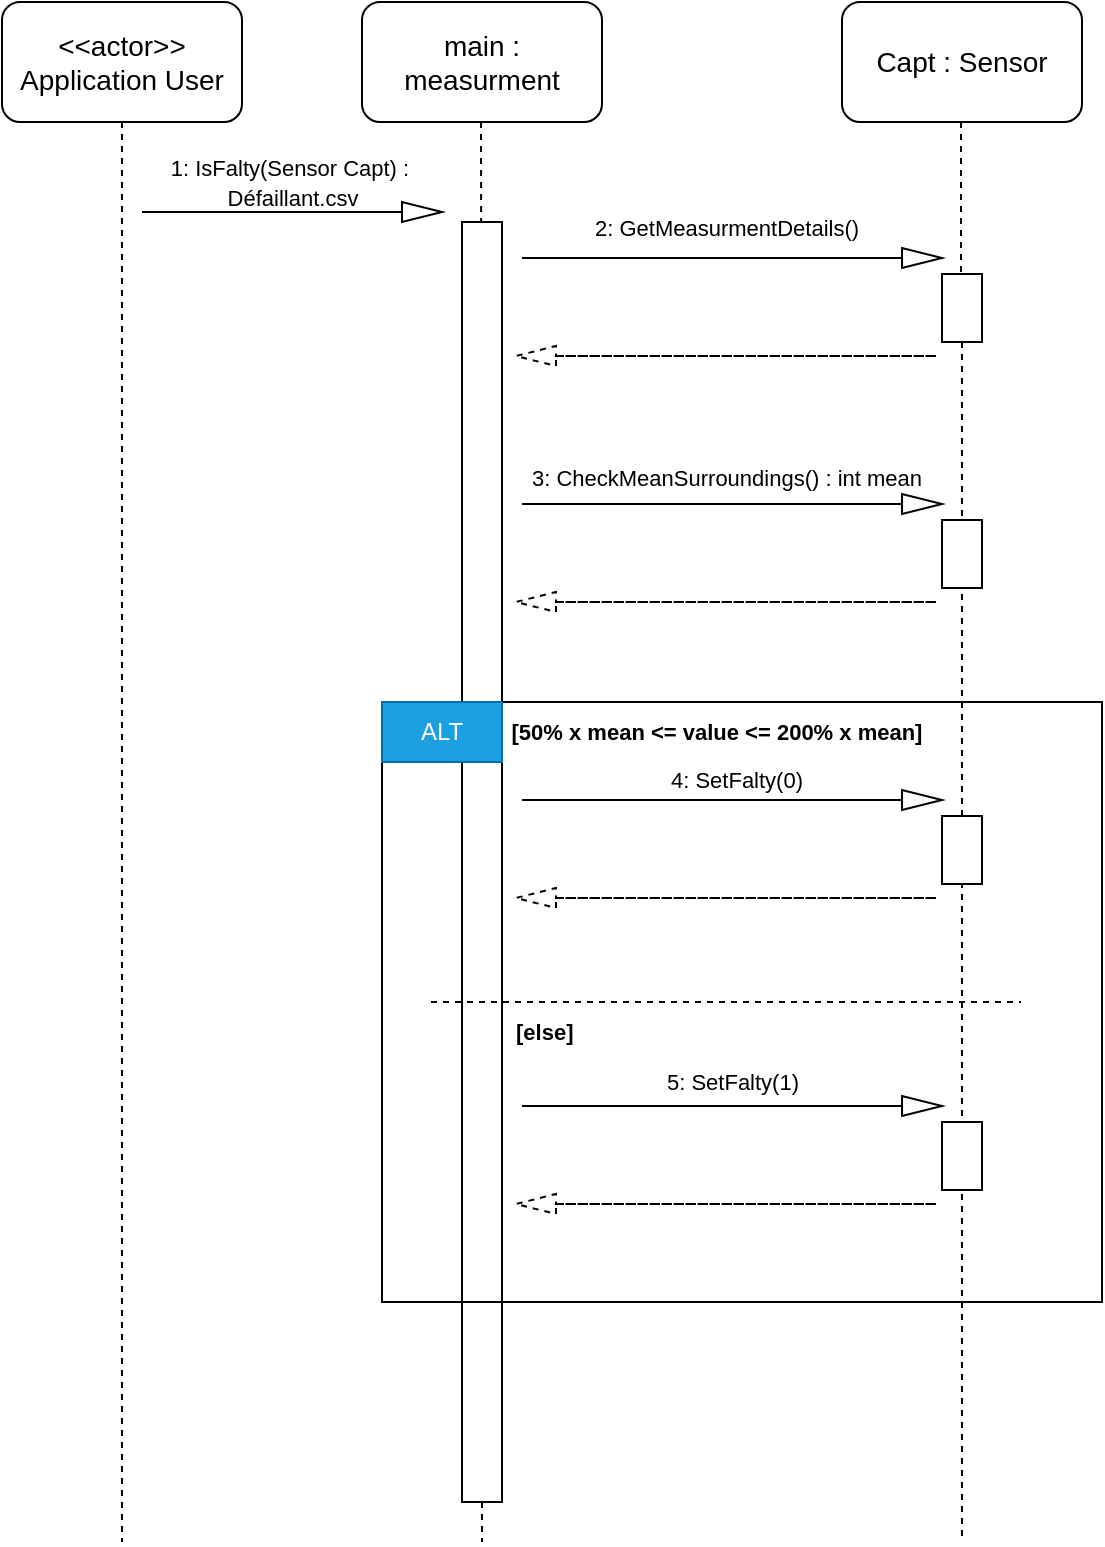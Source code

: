 <mxfile version="24.2.2" type="google">
  <diagram name="Page-1" id="XK4ELoHbOgxx7zM0pfdy">
    <mxGraphModel grid="1" page="1" gridSize="10" guides="1" tooltips="1" connect="1" arrows="1" fold="1" pageScale="1" pageWidth="850" pageHeight="1100" math="0" shadow="0">
      <root>
        <mxCell id="0" />
        <mxCell id="1" parent="0" />
        <mxCell id="rxQ4incgbpFasVCzaEwY-6" style="edgeStyle=orthogonalEdgeStyle;rounded=0;orthogonalLoop=1;jettySize=auto;html=1;endArrow=none;endFill=0;dashed=1;" edge="1" parent="1" source="rxQ4incgbpFasVCzaEwY-2">
          <mxGeometry relative="1" as="geometry">
            <mxPoint x="160" y="850" as="targetPoint" />
          </mxGeometry>
        </mxCell>
        <mxCell id="rxQ4incgbpFasVCzaEwY-2" value="&lt;font style=&quot;font-size: 14px;&quot;&gt;&amp;lt;&amp;lt;actor&amp;gt;&amp;gt;&lt;/font&gt;&lt;div&gt;&lt;font style=&quot;font-size: 14px;&quot;&gt;Application User&lt;/font&gt;&lt;/div&gt;" style="rounded=1;whiteSpace=wrap;html=1;strokeWidth=1;fillStyle=auto;" vertex="1" parent="1">
          <mxGeometry x="100" y="80" width="120" height="60" as="geometry" />
        </mxCell>
        <mxCell id="rxQ4incgbpFasVCzaEwY-3" value="&lt;span style=&quot;font-size: 14px;&quot;&gt;main : measurment&lt;/span&gt;" style="rounded=1;whiteSpace=wrap;html=1;strokeWidth=1;fillStyle=auto;" vertex="1" parent="1">
          <mxGeometry x="280" y="80" width="120" height="60" as="geometry" />
        </mxCell>
        <mxCell id="rxQ4incgbpFasVCzaEwY-4" value="&lt;span style=&quot;font-size: 14px;&quot;&gt;Capt : Sensor&lt;/span&gt;" style="rounded=1;whiteSpace=wrap;html=1;strokeWidth=1;fillStyle=auto;" vertex="1" parent="1">
          <mxGeometry x="520" y="80" width="120" height="60" as="geometry" />
        </mxCell>
        <mxCell id="rxQ4incgbpFasVCzaEwY-7" style="edgeStyle=orthogonalEdgeStyle;rounded=0;orthogonalLoop=1;jettySize=auto;html=1;endArrow=none;endFill=0;dashed=1;" edge="1" parent="1">
          <mxGeometry relative="1" as="geometry">
            <mxPoint x="340" y="850" as="targetPoint" />
            <mxPoint x="339.5" y="140" as="sourcePoint" />
          </mxGeometry>
        </mxCell>
        <mxCell id="rxQ4incgbpFasVCzaEwY-8" style="edgeStyle=orthogonalEdgeStyle;rounded=0;orthogonalLoop=1;jettySize=auto;html=1;endArrow=none;endFill=0;dashed=1;" edge="1" parent="1" source="rxQ4incgbpFasVCzaEwY-15">
          <mxGeometry relative="1" as="geometry">
            <mxPoint x="580" y="850" as="targetPoint" />
            <mxPoint x="579.5" y="140" as="sourcePoint" />
          </mxGeometry>
        </mxCell>
        <mxCell id="rxQ4incgbpFasVCzaEwY-9" value="" style="rounded=0;whiteSpace=wrap;html=1;" vertex="1" parent="1">
          <mxGeometry x="330" y="190" width="20" height="640" as="geometry" />
        </mxCell>
        <mxCell id="rxQ4incgbpFasVCzaEwY-13" value="" style="html=1;shadow=0;dashed=0;align=center;verticalAlign=middle;shape=mxgraph.arrows2.arrow;dy=1;dx=20;notch=0;" vertex="1" parent="1">
          <mxGeometry x="170" y="180" width="150" height="10" as="geometry" />
        </mxCell>
        <mxCell id="rxQ4incgbpFasVCzaEwY-14" value="" style="html=1;shadow=0;dashed=0;align=center;verticalAlign=middle;shape=mxgraph.arrows2.arrow;dy=1;dx=20;notch=0;" vertex="1" parent="1">
          <mxGeometry x="360" y="203" width="210" height="10" as="geometry" />
        </mxCell>
        <mxCell id="rxQ4incgbpFasVCzaEwY-16" value="" style="edgeStyle=orthogonalEdgeStyle;rounded=0;orthogonalLoop=1;jettySize=auto;html=1;endArrow=none;endFill=0;dashed=1;" edge="1" parent="1" target="rxQ4incgbpFasVCzaEwY-15">
          <mxGeometry relative="1" as="geometry">
            <mxPoint x="580" y="550" as="targetPoint" />
            <mxPoint x="579.5" y="140" as="sourcePoint" />
          </mxGeometry>
        </mxCell>
        <mxCell id="rxQ4incgbpFasVCzaEwY-15" value="" style="rounded=0;whiteSpace=wrap;html=1;" vertex="1" parent="1">
          <mxGeometry x="570" y="216" width="20" height="34" as="geometry" />
        </mxCell>
        <mxCell id="rxQ4incgbpFasVCzaEwY-17" value="" style="html=1;shadow=0;dashed=1;align=center;verticalAlign=middle;shape=mxgraph.arrows2.arrow;dy=1;dx=20;notch=0;rotation=-180;" vertex="1" parent="1">
          <mxGeometry x="357" y="252" width="210" height="10" as="geometry" />
        </mxCell>
        <mxCell id="rxQ4incgbpFasVCzaEwY-19" value="" style="html=1;shadow=0;dashed=0;align=center;verticalAlign=middle;shape=mxgraph.arrows2.arrow;dy=1;dx=20;notch=0;" vertex="1" parent="1">
          <mxGeometry x="360" y="326" width="210" height="10" as="geometry" />
        </mxCell>
        <mxCell id="rxQ4incgbpFasVCzaEwY-20" value="" style="rounded=0;whiteSpace=wrap;html=1;" vertex="1" parent="1">
          <mxGeometry x="570" y="339" width="20" height="34" as="geometry" />
        </mxCell>
        <mxCell id="rxQ4incgbpFasVCzaEwY-21" value="" style="html=1;shadow=0;dashed=1;align=center;verticalAlign=middle;shape=mxgraph.arrows2.arrow;dy=1;dx=20;notch=0;rotation=-180;" vertex="1" parent="1">
          <mxGeometry x="357" y="375" width="210" height="10" as="geometry" />
        </mxCell>
        <mxCell id="rxQ4incgbpFasVCzaEwY-22" value="" style="html=1;shadow=0;dashed=0;align=center;verticalAlign=middle;shape=mxgraph.arrows2.arrow;dy=1;dx=20;notch=0;" vertex="1" parent="1">
          <mxGeometry x="360" y="474" width="210" height="10" as="geometry" />
        </mxCell>
        <mxCell id="rxQ4incgbpFasVCzaEwY-23" value="" style="rounded=0;whiteSpace=wrap;html=1;" vertex="1" parent="1">
          <mxGeometry x="570" y="487" width="20" height="34" as="geometry" />
        </mxCell>
        <mxCell id="rxQ4incgbpFasVCzaEwY-24" value="" style="html=1;shadow=0;dashed=1;align=center;verticalAlign=middle;shape=mxgraph.arrows2.arrow;dy=1;dx=20;notch=0;rotation=-180;" vertex="1" parent="1">
          <mxGeometry x="357" y="523" width="210" height="10" as="geometry" />
        </mxCell>
        <mxCell id="rxQ4incgbpFasVCzaEwY-26" value="" style="endArrow=none;dashed=1;html=1;rounded=0;" edge="1" parent="1">
          <mxGeometry width="50" height="50" relative="1" as="geometry">
            <mxPoint x="314.5" y="580" as="sourcePoint" />
            <mxPoint x="609.5" y="580" as="targetPoint" />
          </mxGeometry>
        </mxCell>
        <mxCell id="rxQ4incgbpFasVCzaEwY-27" value="" style="html=1;shadow=0;dashed=0;align=center;verticalAlign=middle;shape=mxgraph.arrows2.arrow;dy=1;dx=20;notch=0;" vertex="1" parent="1">
          <mxGeometry x="360" y="627" width="210" height="10" as="geometry" />
        </mxCell>
        <mxCell id="rxQ4incgbpFasVCzaEwY-28" value="" style="rounded=0;whiteSpace=wrap;html=1;" vertex="1" parent="1">
          <mxGeometry x="570" y="640" width="20" height="34" as="geometry" />
        </mxCell>
        <mxCell id="rxQ4incgbpFasVCzaEwY-29" value="" style="html=1;shadow=0;dashed=1;align=center;verticalAlign=middle;shape=mxgraph.arrows2.arrow;dy=1;dx=20;notch=0;rotation=-180;" vertex="1" parent="1">
          <mxGeometry x="357" y="676" width="210" height="10" as="geometry" />
        </mxCell>
        <mxCell id="rxQ4incgbpFasVCzaEwY-33" value="&lt;font style=&quot;font-size: 11px;&quot;&gt;1: IsFalty(Sensor Capt) :&amp;nbsp;&lt;/font&gt;&lt;div&gt;&lt;font style=&quot;font-size: 11px;&quot;&gt;Défaillant.csv&lt;/font&gt;&lt;/div&gt;" style="text;html=1;align=center;verticalAlign=middle;resizable=0;points=[];autosize=1;strokeColor=none;fillColor=none;" vertex="1" parent="1">
          <mxGeometry x="170" y="150" width="150" height="40" as="geometry" />
        </mxCell>
        <mxCell id="rxQ4incgbpFasVCzaEwY-34" value="&lt;font style=&quot;font-size: 11px;&quot;&gt;2: GetMeasurmentDetails()&lt;/font&gt;" style="text;html=1;align=center;verticalAlign=middle;resizable=0;points=[];autosize=1;strokeColor=none;fillColor=none;" vertex="1" parent="1">
          <mxGeometry x="382" y="178" width="160" height="30" as="geometry" />
        </mxCell>
        <mxCell id="rxQ4incgbpFasVCzaEwY-35" value="&lt;font style=&quot;font-size: 11px;&quot;&gt;3: CheckMeanSurroundings() : int mean&lt;/font&gt;" style="text;html=1;align=center;verticalAlign=middle;resizable=0;points=[];autosize=1;strokeColor=none;fillColor=none;" vertex="1" parent="1">
          <mxGeometry x="352" y="303" width="220" height="30" as="geometry" />
        </mxCell>
        <mxCell id="rxQ4incgbpFasVCzaEwY-37" value="" style="rounded=0;whiteSpace=wrap;html=1;fillColor=none;" vertex="1" parent="1">
          <mxGeometry x="290" y="430" width="360" height="300" as="geometry" />
        </mxCell>
        <mxCell id="rxQ4incgbpFasVCzaEwY-38" value="ALT" style="rounded=0;whiteSpace=wrap;html=1;fillColor=#1ba1e2;fontColor=#ffffff;strokeColor=#006EAF;" vertex="1" parent="1">
          <mxGeometry x="290" y="430" width="60" height="30" as="geometry" />
        </mxCell>
        <mxCell id="rxQ4incgbpFasVCzaEwY-39" value="&lt;font style=&quot;font-size: 11px;&quot;&gt;4: SetFalty(0)&lt;/font&gt;&lt;span style=&quot;color: rgba(0, 0, 0, 0); font-family: monospace; font-size: 0px; text-align: start;&quot;&gt;%3CmxGraphModel%3E%3Croot%3E%3CmxCell%20id%3D%220%22%2F%3E%3CmxCell%20id%3D%221%22%20parent%3D%220%22%2F%3E%3CmxCell%20id%3D%222%22%20value%3D%22%26lt%3Bfont%20style%3D%26quot%3Bfont-size%3A%2011px%3B%26quot%3B%26gt%3B4%3A%20SetFalty(0)%3A%20int%20mean%26lt%3B%2Ffont%26gt%3B%22%20style%3D%22text%3Bhtml%3D1%3Balign%3Dcenter%3BverticalAlign%3Dmiddle%3Bresizable%3D0%3Bpoints%3D%5B%5D%3Bautosize%3D1%3BstrokeColor%3Dnone%3BfillColor%3Dnone%3B%22%20vertex%3D%221%22%20parent%3D%221%22%3E%3CmxGeometry%20x%3D%22397%22%20y%3D%22454%22%20width%3D%22140%22%20height%3D%2230%22%20as%3D%22geometry%22%2F%3E%3C%2FmxCell%3E%3C%2Froot%3E%3C%2FmxGraphModel%3E&lt;/span&gt;" style="text;html=1;align=center;verticalAlign=middle;resizable=0;points=[];autosize=1;strokeColor=none;fillColor=none;" vertex="1" parent="1">
          <mxGeometry x="422" y="454" width="90" height="30" as="geometry" />
        </mxCell>
        <mxCell id="rxQ4incgbpFasVCzaEwY-41" value="&lt;font style=&quot;font-size: 11px;&quot;&gt;5: SetFalty(1)&lt;/font&gt;&lt;span style=&quot;color: rgba(0, 0, 0, 0); font-family: monospace; font-size: 0px; text-align: start;&quot;&gt;%3CmxGraphModel%3E%3Croot%3E%3CmxCell%20id%3D%220%22%2F%3E%3CmxCell%20id%3D%221%22%20parent%3D%220%22%2F%3E%3CmxCell%20id%3D%222%22%20value%3D%22%26lt%3Bfont%20style%3D%26quot%3Bfont-size%3A%2011px%3B%26quot%3B%26gt%3B4%3A%20SetFalty(0)%3A%20int%20mean%26lt%3B%2Ffont%26gt%3B%22%20style%3D%22text%3Bhtml%3D1%3Balign%3Dcenter%3BverticalAlign%3Dmiddle%3Bresizable%3D0%3Bpoints%3D%5B%5D%3Bautosize%3D1%3BstrokeColor%3Dnone%3BfillColor%3Dnone%3B%22%20vertex%3D%221%22%20parent%3D%221%22%3E%3CmxGeometry%20x%3D%22397%22%20y%3D%22454%22%20width%3D%22140%22%20height%3D%2230%22%20as%3D%22geometry%22%2F%3E%3C%2FmxCell%3E%3C%2Froot%3E%3C%2FmxGraphModel%3E&lt;/span&gt;" style="text;html=1;align=center;verticalAlign=middle;resizable=0;points=[];autosize=1;strokeColor=none;fillColor=none;" vertex="1" parent="1">
          <mxGeometry x="420" y="605" width="90" height="30" as="geometry" />
        </mxCell>
        <mxCell id="rxQ4incgbpFasVCzaEwY-42" value="&lt;span style=&quot;font-size: 11px;&quot;&gt;[50% x mean &amp;lt;= value &amp;lt;= 200% x mean]&lt;/span&gt;" style="text;html=1;align=center;verticalAlign=middle;resizable=0;points=[];autosize=1;strokeColor=none;fillColor=none;fontStyle=1" vertex="1" parent="1">
          <mxGeometry x="347" y="430" width="220" height="30" as="geometry" />
        </mxCell>
        <mxCell id="rxQ4incgbpFasVCzaEwY-43" value="&lt;span style=&quot;font-size: 11px;&quot;&gt;[else]&lt;/span&gt;" style="text;html=1;align=left;verticalAlign=middle;resizable=0;points=[];autosize=1;strokeColor=none;fillColor=none;fontStyle=1" vertex="1" parent="1">
          <mxGeometry x="355" y="580" width="50" height="30" as="geometry" />
        </mxCell>
      </root>
    </mxGraphModel>
  </diagram>
</mxfile>
